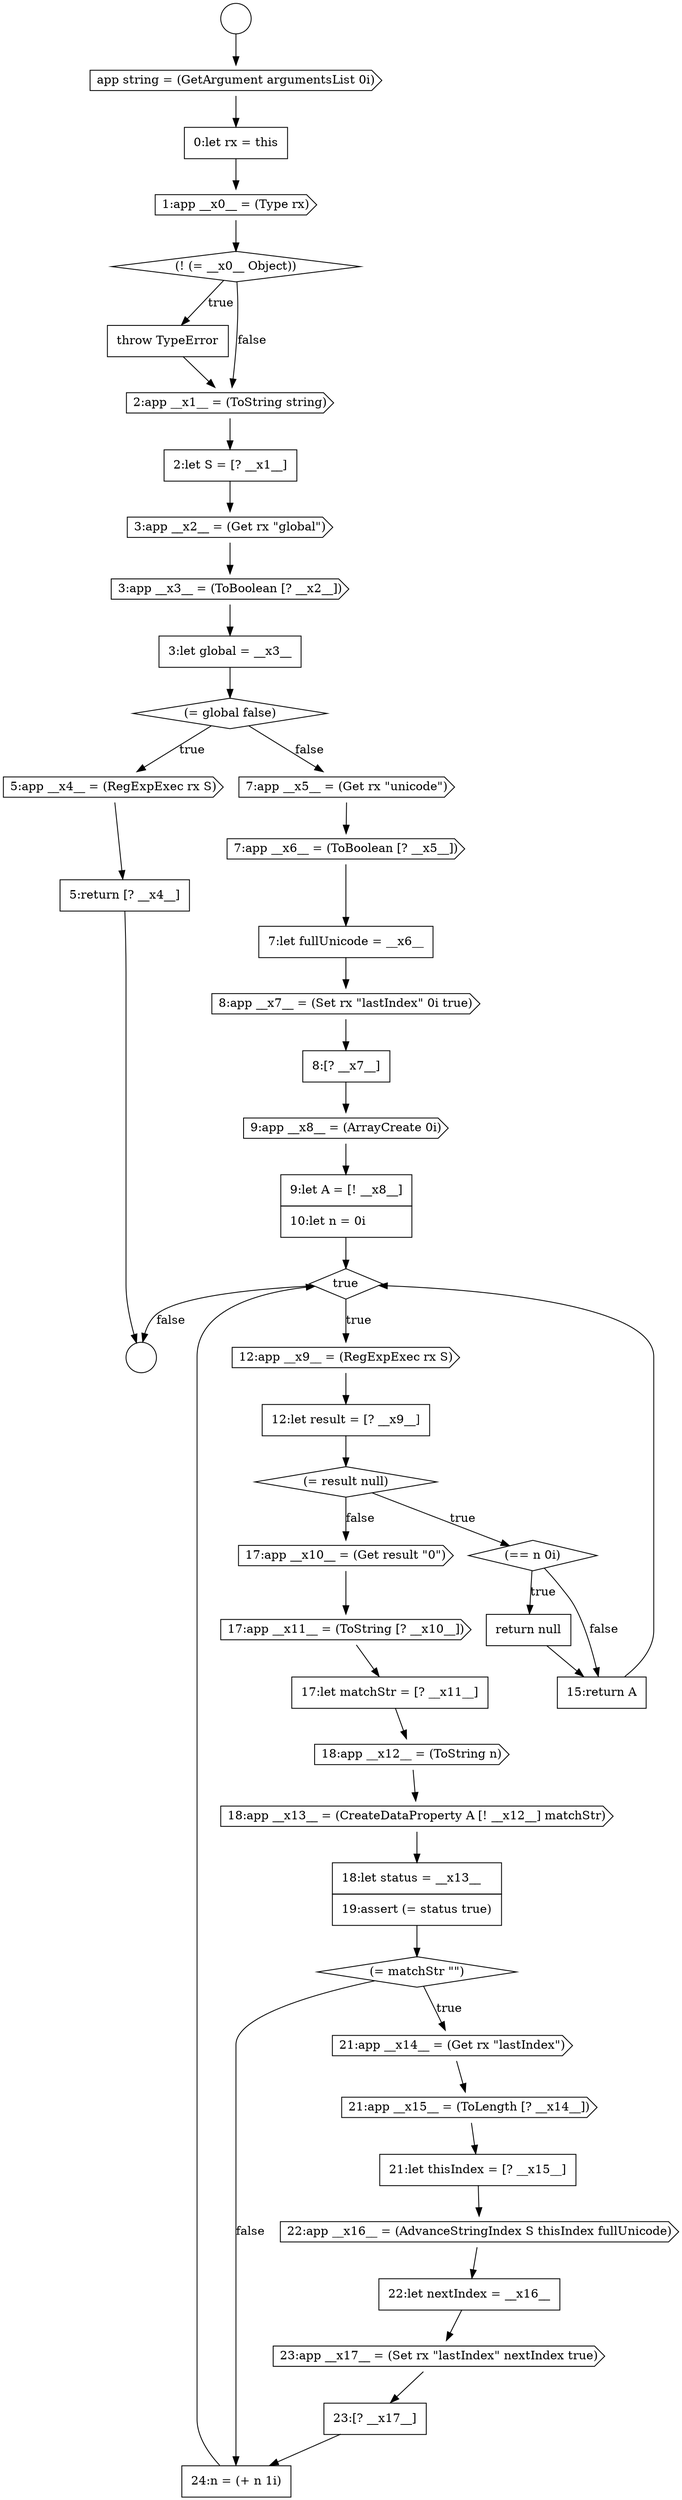 digraph {
  node13557 [shape=cds, label=<<font color="black">5:app __x4__ = (RegExpExec rx S)</font>> color="black" fillcolor="white" style=filled]
  node13565 [shape=none, margin=0, label=<<font color="black">
    <table border="0" cellborder="1" cellspacing="0" cellpadding="10">
      <tr><td align="left">9:let A = [! __x8__]</td></tr>
      <tr><td align="left">10:let n = 0i</td></tr>
    </table>
  </font>> color="black" fillcolor="white" style=filled]
  node13564 [shape=cds, label=<<font color="black">9:app __x8__ = (ArrayCreate 0i)</font>> color="black" fillcolor="white" style=filled]
  node13554 [shape=cds, label=<<font color="black">3:app __x3__ = (ToBoolean [? __x2__])</font>> color="black" fillcolor="white" style=filled]
  node13578 [shape=none, margin=0, label=<<font color="black">
    <table border="0" cellborder="1" cellspacing="0" cellpadding="10">
      <tr><td align="left">18:let status = __x13__</td></tr>
      <tr><td align="left">19:assert (= status true)</td></tr>
    </table>
  </font>> color="black" fillcolor="white" style=filled]
  node13555 [shape=none, margin=0, label=<<font color="black">
    <table border="0" cellborder="1" cellspacing="0" cellpadding="10">
      <tr><td align="left">3:let global = __x3__</td></tr>
    </table>
  </font>> color="black" fillcolor="white" style=filled]
  node13573 [shape=cds, label=<<font color="black">17:app __x10__ = (Get result &quot;0&quot;)</font>> color="black" fillcolor="white" style=filled]
  node13560 [shape=cds, label=<<font color="black">7:app __x6__ = (ToBoolean [? __x5__])</font>> color="black" fillcolor="white" style=filled]
  node13581 [shape=cds, label=<<font color="black">21:app __x15__ = (ToLength [? __x14__])</font>> color="black" fillcolor="white" style=filled]
  node13577 [shape=cds, label=<<font color="black">18:app __x13__ = (CreateDataProperty A [! __x12__] matchStr)</font>> color="black" fillcolor="white" style=filled]
  node13556 [shape=diamond, label=<<font color="black">(= global false)</font>> color="black" fillcolor="white" style=filled]
  node13574 [shape=cds, label=<<font color="black">17:app __x11__ = (ToString [? __x10__])</font>> color="black" fillcolor="white" style=filled]
  node13548 [shape=cds, label=<<font color="black">1:app __x0__ = (Type rx)</font>> color="black" fillcolor="white" style=filled]
  node13586 [shape=none, margin=0, label=<<font color="black">
    <table border="0" cellborder="1" cellspacing="0" cellpadding="10">
      <tr><td align="left">23:[? __x17__]</td></tr>
    </table>
  </font>> color="black" fillcolor="white" style=filled]
  node13552 [shape=none, margin=0, label=<<font color="black">
    <table border="0" cellborder="1" cellspacing="0" cellpadding="10">
      <tr><td align="left">2:let S = [? __x1__]</td></tr>
    </table>
  </font>> color="black" fillcolor="white" style=filled]
  node13571 [shape=none, margin=0, label=<<font color="black">
    <table border="0" cellborder="1" cellspacing="0" cellpadding="10">
      <tr><td align="left">return null</td></tr>
    </table>
  </font>> color="black" fillcolor="white" style=filled]
  node13558 [shape=none, margin=0, label=<<font color="black">
    <table border="0" cellborder="1" cellspacing="0" cellpadding="10">
      <tr><td align="left">5:return [? __x4__]</td></tr>
    </table>
  </font>> color="black" fillcolor="white" style=filled]
  node13553 [shape=cds, label=<<font color="black">3:app __x2__ = (Get rx &quot;global&quot;)</font>> color="black" fillcolor="white" style=filled]
  node13580 [shape=cds, label=<<font color="black">21:app __x14__ = (Get rx &quot;lastIndex&quot;)</font>> color="black" fillcolor="white" style=filled]
  node13575 [shape=none, margin=0, label=<<font color="black">
    <table border="0" cellborder="1" cellspacing="0" cellpadding="10">
      <tr><td align="left">17:let matchStr = [? __x11__]</td></tr>
    </table>
  </font>> color="black" fillcolor="white" style=filled]
  node13547 [shape=none, margin=0, label=<<font color="black">
    <table border="0" cellborder="1" cellspacing="0" cellpadding="10">
      <tr><td align="left">0:let rx = this</td></tr>
    </table>
  </font>> color="black" fillcolor="white" style=filled]
  node13572 [shape=none, margin=0, label=<<font color="black">
    <table border="0" cellborder="1" cellspacing="0" cellpadding="10">
      <tr><td align="left">15:return A</td></tr>
    </table>
  </font>> color="black" fillcolor="white" style=filled]
  node13583 [shape=cds, label=<<font color="black">22:app __x16__ = (AdvanceStringIndex S thisIndex fullUnicode)</font>> color="black" fillcolor="white" style=filled]
  node13551 [shape=cds, label=<<font color="black">2:app __x1__ = (ToString string)</font>> color="black" fillcolor="white" style=filled]
  node13562 [shape=cds, label=<<font color="black">8:app __x7__ = (Set rx &quot;lastIndex&quot; 0i true)</font>> color="black" fillcolor="white" style=filled]
  node13568 [shape=none, margin=0, label=<<font color="black">
    <table border="0" cellborder="1" cellspacing="0" cellpadding="10">
      <tr><td align="left">12:let result = [? __x9__]</td></tr>
    </table>
  </font>> color="black" fillcolor="white" style=filled]
  node13587 [shape=none, margin=0, label=<<font color="black">
    <table border="0" cellborder="1" cellspacing="0" cellpadding="10">
      <tr><td align="left">24:n = (+ n 1i)</td></tr>
    </table>
  </font>> color="black" fillcolor="white" style=filled]
  node13576 [shape=cds, label=<<font color="black">18:app __x12__ = (ToString n)</font>> color="black" fillcolor="white" style=filled]
  node13544 [shape=circle label=" " color="black" fillcolor="white" style=filled]
  node13584 [shape=none, margin=0, label=<<font color="black">
    <table border="0" cellborder="1" cellspacing="0" cellpadding="10">
      <tr><td align="left">22:let nextIndex = __x16__</td></tr>
    </table>
  </font>> color="black" fillcolor="white" style=filled]
  node13579 [shape=diamond, label=<<font color="black">(= matchStr &quot;&quot;)</font>> color="black" fillcolor="white" style=filled]
  node13559 [shape=cds, label=<<font color="black">7:app __x5__ = (Get rx &quot;unicode&quot;)</font>> color="black" fillcolor="white" style=filled]
  node13550 [shape=none, margin=0, label=<<font color="black">
    <table border="0" cellborder="1" cellspacing="0" cellpadding="10">
      <tr><td align="left">throw TypeError</td></tr>
    </table>
  </font>> color="black" fillcolor="white" style=filled]
  node13569 [shape=diamond, label=<<font color="black">(= result null)</font>> color="black" fillcolor="white" style=filled]
  node13563 [shape=none, margin=0, label=<<font color="black">
    <table border="0" cellborder="1" cellspacing="0" cellpadding="10">
      <tr><td align="left">8:[? __x7__]</td></tr>
    </table>
  </font>> color="black" fillcolor="white" style=filled]
  node13561 [shape=none, margin=0, label=<<font color="black">
    <table border="0" cellborder="1" cellspacing="0" cellpadding="10">
      <tr><td align="left">7:let fullUnicode = __x6__</td></tr>
    </table>
  </font>> color="black" fillcolor="white" style=filled]
  node13582 [shape=none, margin=0, label=<<font color="black">
    <table border="0" cellborder="1" cellspacing="0" cellpadding="10">
      <tr><td align="left">21:let thisIndex = [? __x15__]</td></tr>
    </table>
  </font>> color="black" fillcolor="white" style=filled]
  node13546 [shape=cds, label=<<font color="black">app string = (GetArgument argumentsList 0i)</font>> color="black" fillcolor="white" style=filled]
  node13567 [shape=cds, label=<<font color="black">12:app __x9__ = (RegExpExec rx S)</font>> color="black" fillcolor="white" style=filled]
  node13545 [shape=circle label=" " color="black" fillcolor="white" style=filled]
  node13570 [shape=diamond, label=<<font color="black">(== n 0i)</font>> color="black" fillcolor="white" style=filled]
  node13585 [shape=cds, label=<<font color="black">23:app __x17__ = (Set rx &quot;lastIndex&quot; nextIndex true)</font>> color="black" fillcolor="white" style=filled]
  node13566 [shape=diamond, label=<<font color="black">true</font>> color="black" fillcolor="white" style=filled]
  node13549 [shape=diamond, label=<<font color="black">(! (= __x0__ Object))</font>> color="black" fillcolor="white" style=filled]
  node13576 -> node13577 [ color="black"]
  node13587 -> node13566 [ color="black"]
  node13551 -> node13552 [ color="black"]
  node13581 -> node13582 [ color="black"]
  node13564 -> node13565 [ color="black"]
  node13578 -> node13579 [ color="black"]
  node13580 -> node13581 [ color="black"]
  node13563 -> node13564 [ color="black"]
  node13569 -> node13570 [label=<<font color="black">true</font>> color="black"]
  node13569 -> node13573 [label=<<font color="black">false</font>> color="black"]
  node13561 -> node13562 [ color="black"]
  node13575 -> node13576 [ color="black"]
  node13570 -> node13571 [label=<<font color="black">true</font>> color="black"]
  node13570 -> node13572 [label=<<font color="black">false</font>> color="black"]
  node13550 -> node13551 [ color="black"]
  node13584 -> node13585 [ color="black"]
  node13549 -> node13550 [label=<<font color="black">true</font>> color="black"]
  node13549 -> node13551 [label=<<font color="black">false</font>> color="black"]
  node13554 -> node13555 [ color="black"]
  node13558 -> node13545 [ color="black"]
  node13553 -> node13554 [ color="black"]
  node13548 -> node13549 [ color="black"]
  node13567 -> node13568 [ color="black"]
  node13583 -> node13584 [ color="black"]
  node13571 -> node13572 [ color="black"]
  node13562 -> node13563 [ color="black"]
  node13547 -> node13548 [ color="black"]
  node13572 -> node13566 [ color="black"]
  node13555 -> node13556 [ color="black"]
  node13565 -> node13566 [ color="black"]
  node13582 -> node13583 [ color="black"]
  node13560 -> node13561 [ color="black"]
  node13585 -> node13586 [ color="black"]
  node13574 -> node13575 [ color="black"]
  node13568 -> node13569 [ color="black"]
  node13559 -> node13560 [ color="black"]
  node13544 -> node13546 [ color="black"]
  node13546 -> node13547 [ color="black"]
  node13556 -> node13557 [label=<<font color="black">true</font>> color="black"]
  node13556 -> node13559 [label=<<font color="black">false</font>> color="black"]
  node13586 -> node13587 [ color="black"]
  node13573 -> node13574 [ color="black"]
  node13552 -> node13553 [ color="black"]
  node13577 -> node13578 [ color="black"]
  node13579 -> node13580 [label=<<font color="black">true</font>> color="black"]
  node13579 -> node13587 [label=<<font color="black">false</font>> color="black"]
  node13557 -> node13558 [ color="black"]
  node13566 -> node13567 [label=<<font color="black">true</font>> color="black"]
  node13566 -> node13545 [label=<<font color="black">false</font>> color="black"]
}
